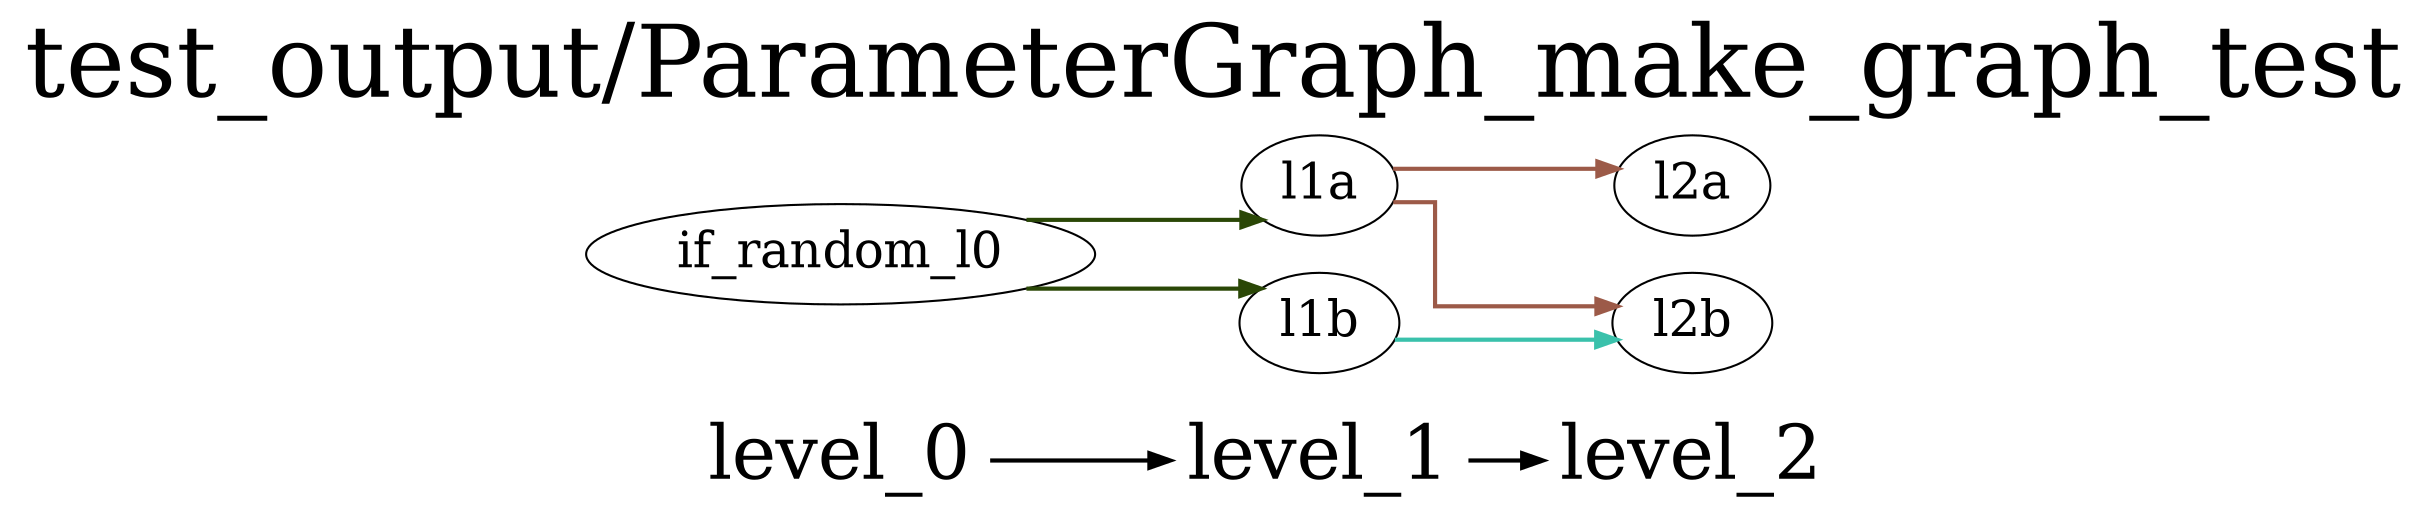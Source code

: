 digraph G {
          splines=ortho;
          fontsize = 48;
          rankdir = "LR";
          node[fontsize=24];
          edge[penwidth=2];
          {
          node [shape=plaintext fontsize=36];
          level_0 -> 
          level_1 -> 
          level_2
          }
          {rank = same;
          level_0;
          if_random_l0;
          }
          {rank = same;
          level_1;
          l1a;
          l1b;
          }
          {rank = same;
          level_2;
          l2a;
          l2b;
          }
          l2b ;
          l1b -> l2b [color="#3AC1AB"];
          l2a ;
          if_random_l0 -> l1b [color="#2A4706"];
          if_random_l0 -> l1a [color="#2A4706"];
          l1a -> l2b [color="#9C5A48"];
          l1a -> l2a [color="#9C5A48"];
          labelloc = "t";
          label = "test_output/ParameterGraph_make_graph_test";
}